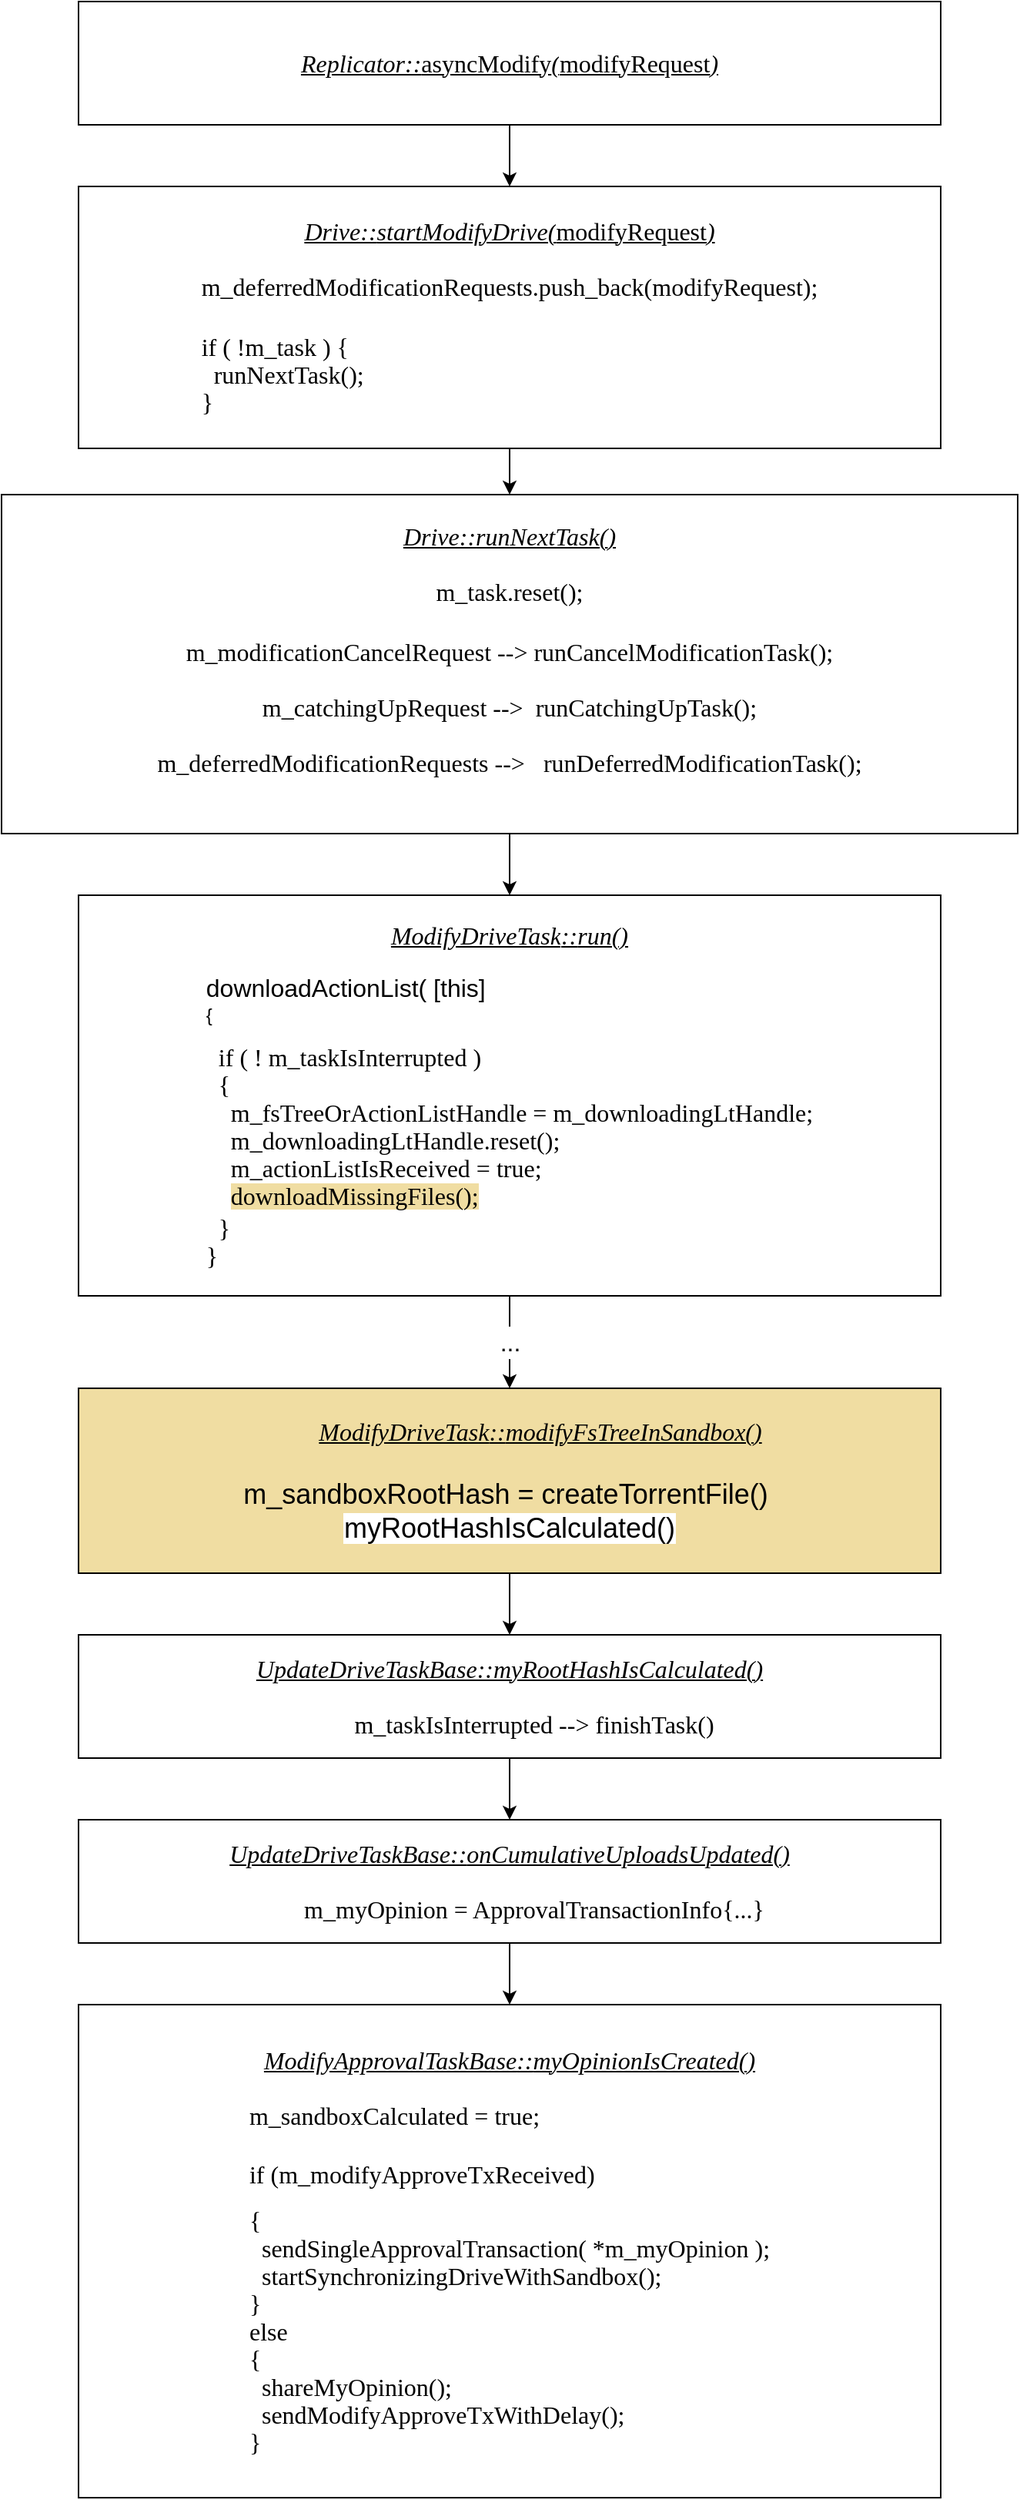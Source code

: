 <mxfile version="15.7.3" type="device"><diagram id="AzDccDtalrTE5KUaGk6o" name="Page-1"><mxGraphModel dx="1879" dy="1269" grid="1" gridSize="10" guides="1" tooltips="1" connect="1" arrows="1" fold="1" page="1" pageScale="1" pageWidth="827" pageHeight="1169" math="0" shadow="0"><root><mxCell id="0"/><mxCell id="1" parent="0"/><mxCell id="QHMRWpDg4F3yuOsLnaYX-1" value="&lt;p class=&quot;p1&quot; style=&quot;margin: 0px ; font-stretch: normal ; font-size: 16px ; line-height: normal ; font-family: &amp;#34;monaco&amp;#34;&quot;&gt;&lt;u&gt;&lt;span style=&quot;background-color: rgb(255 , 255 , 255)&quot;&gt;&lt;i&gt;Replicator::&lt;/i&gt;&lt;/span&gt;&lt;span style=&quot;font-family: &amp;#34;monaco&amp;#34; ; background-color: rgb(255 , 255 , 255)&quot;&gt;asyncModify&lt;/span&gt;&lt;i&gt;(&lt;/i&gt;&lt;span style=&quot;font-family: &amp;#34;monaco&amp;#34; ; background-color: rgb(255 , 255 , 255)&quot;&gt;modifyRequest&lt;/span&gt;&lt;i&gt;)&lt;/i&gt;&lt;/u&gt;&lt;/p&gt;" style="rounded=0;whiteSpace=wrap;html=1;" parent="1" vertex="1"><mxGeometry x="120" y="40" width="560" height="80" as="geometry"/></mxCell><mxCell id="QHMRWpDg4F3yuOsLnaYX-2" value="&lt;p class=&quot;p1&quot; style=&quot;margin: 0px ; font-stretch: normal ; line-height: normal&quot;&gt;&lt;u&gt;&lt;span style=&quot;font-family: &amp;#34;monaco&amp;#34; ; font-size: 16px ; background-color: rgb(255 , 255 , 255)&quot;&gt;&lt;i&gt;Drive::&lt;/i&gt;&lt;/span&gt;&lt;i&gt;&lt;font face=&quot;monaco&quot;&gt;&lt;span style=&quot;font-size: 16px&quot;&gt;startModifyDrive(&lt;/span&gt;&lt;/font&gt;&lt;/i&gt;&lt;span style=&quot;font-family: &amp;#34;monaco&amp;#34; ; font-size: 16px ; background-color: rgb(255 , 255 , 255)&quot;&gt;modifyRequest&lt;/span&gt;&lt;i&gt;&lt;font face=&quot;monaco&quot;&gt;&lt;span style=&quot;font-size: 16px&quot;&gt;)&lt;/span&gt;&lt;/font&gt;&lt;/i&gt;&lt;/u&gt;&lt;/p&gt;&lt;p class=&quot;p1&quot; style=&quot;text-align: left ; margin: 0px ; font-stretch: normal ; font-size: 16px ; line-height: normal ; font-family: &amp;#34;monaco&amp;#34;&quot;&gt;&lt;span style=&quot;font-family: &amp;#34;monaco&amp;#34; ; background-color: rgb(255 , 255 , 255)&quot;&gt;&lt;br&gt;&lt;/span&gt;&lt;/p&gt;&lt;p class=&quot;p1&quot; style=&quot;text-align: left ; margin: 0px ; font-stretch: normal ; font-size: 16px ; line-height: normal ; font-family: &amp;#34;monaco&amp;#34;&quot;&gt;&lt;span class=&quot;s2&quot;&gt;m_deferredModificationRequests&lt;/span&gt;&lt;span style=&quot;background-color: rgb(255 , 255 , 255)&quot;&gt;.&lt;/span&gt;&lt;span class=&quot;s4&quot;&gt;push_back&lt;/span&gt;&lt;span style=&quot;background-color: rgb(255 , 255 , 255)&quot;&gt;(&lt;/span&gt;&lt;span style=&quot;background-color: rgb(255 , 255 , 255)&quot;&gt;modifyRequest);&lt;/span&gt;&lt;/p&gt;&lt;p class=&quot;p2&quot; style=&quot;text-align: left ; margin: 0px ; font-stretch: normal ; font-size: 16px ; line-height: normal ; font-family: &amp;#34;monaco&amp;#34; ; min-height: 21px&quot;&gt;&lt;span style=&quot;background-color: rgb(255 , 255 , 255)&quot;&gt;&lt;br&gt;&lt;/span&gt;&lt;/p&gt;&lt;p class=&quot;p1&quot; style=&quot;text-align: left ; margin: 0px ; font-stretch: normal ; font-size: 16px ; line-height: normal ; font-family: &amp;#34;monaco&amp;#34;&quot;&gt;&lt;span style=&quot;background-color: rgb(255 , 255 , 255)&quot;&gt;&lt;span class=&quot;s1&quot;&gt;if&lt;/span&gt; ( !&lt;span class=&quot;s2&quot;&gt;m_task&lt;/span&gt;&amp;nbsp;)&amp;nbsp;&lt;/span&gt;&lt;span style=&quot;background-color: rgb(255 , 255 , 255)&quot;&gt;{&lt;/span&gt;&lt;/p&gt;&lt;p class=&quot;p1&quot; style=&quot;text-align: left ; margin: 0px ; font-stretch: normal ; font-size: 16px ; line-height: normal ; font-family: &amp;#34;monaco&amp;#34;&quot;&gt;&lt;span style=&quot;background-color: rgb(255 , 255 , 255)&quot;&gt;&lt;span class=&quot;Apple-converted-space&quot;&gt;&amp;nbsp; &lt;/span&gt;&lt;span class=&quot;s3&quot;&gt;runNextTask&lt;/span&gt;();&lt;/span&gt;&lt;/p&gt;&lt;p class=&quot;p1&quot; style=&quot;text-align: left ; margin: 0px ; font-stretch: normal ; font-size: 16px ; line-height: normal ; font-family: &amp;#34;monaco&amp;#34;&quot;&gt;&lt;span style=&quot;background-color: rgb(255 , 255 , 255)&quot;&gt;}&lt;/span&gt;&lt;br&gt;&lt;/p&gt;" style="rounded=0;whiteSpace=wrap;html=1;" parent="1" vertex="1"><mxGeometry x="120" y="160" width="560" height="170" as="geometry"/></mxCell><mxCell id="wy4iItBP3RrmD3YWX76t-1" value="" style="endArrow=classic;html=1;rounded=0;fontColor=#000000;exitX=0.5;exitY=1;exitDx=0;exitDy=0;entryX=0.5;entryY=0;entryDx=0;entryDy=0;" edge="1" parent="1" source="QHMRWpDg4F3yuOsLnaYX-1" target="QHMRWpDg4F3yuOsLnaYX-2"><mxGeometry width="50" height="50" relative="1" as="geometry"><mxPoint x="20" y="190" as="sourcePoint"/><mxPoint x="70" y="140" as="targetPoint"/></mxGeometry></mxCell><mxCell id="wy4iItBP3RrmD3YWX76t-2" value="&lt;p class=&quot;p1&quot; style=&quot;margin: 0px ; font-stretch: normal ; line-height: normal&quot;&gt;&lt;u&gt;&lt;span style=&quot;font-family: &amp;#34;monaco&amp;#34; ; font-size: 16px ; background-color: rgb(255 , 255 , 255)&quot;&gt;&lt;i&gt;Drive::&lt;/i&gt;&lt;/span&gt;&lt;i&gt;&lt;font face=&quot;monaco&quot;&gt;&lt;span style=&quot;font-size: 16px&quot;&gt;runNextTask(&lt;/span&gt;&lt;/font&gt;&lt;/i&gt;&lt;i&gt;&lt;font face=&quot;monaco&quot;&gt;&lt;span style=&quot;font-size: 16px&quot;&gt;)&lt;/span&gt;&lt;/font&gt;&lt;/i&gt;&lt;/u&gt;&lt;/p&gt;&lt;p class=&quot;p1&quot; style=&quot;text-align: left ; margin: 0px ; font-stretch: normal ; font-size: 16px ; line-height: normal ; font-family: &amp;#34;monaco&amp;#34;&quot;&gt;&lt;span style=&quot;font-family: &amp;#34;monaco&amp;#34; ; background-color: rgb(255 , 255 , 255)&quot;&gt;&lt;br&gt;&lt;/span&gt;&lt;/p&gt;&lt;p class=&quot;p1&quot; style=&quot;margin: 0px ; font-stretch: normal ; font-size: 16px ; line-height: normal ; font-family: &amp;#34;monaco&amp;#34;&quot;&gt;&lt;span style=&quot;background-color: rgb(255 , 255 , 255)&quot;&gt;m_task&lt;span class=&quot;s1&quot;&gt;.&lt;/span&gt;&lt;span class=&quot;s2&quot;&gt;reset&lt;/span&gt;&lt;span class=&quot;s1&quot;&gt;();&lt;/span&gt;&lt;/span&gt;&lt;/p&gt;&lt;p class=&quot;p2&quot; style=&quot;margin: 0px ; font-stretch: normal ; font-size: 16px ; line-height: normal ; font-family: &amp;#34;monaco&amp;#34; ; min-height: 21px&quot;&gt;&lt;span style=&quot;background-color: rgb(255 , 255 , 255)&quot;&gt;&lt;br&gt;&lt;/span&gt;&lt;/p&gt;&lt;p class=&quot;p1&quot; style=&quot;margin: 0px ; font-stretch: normal ; font-size: 16px ; line-height: normal ; font-family: &amp;#34;monaco&amp;#34;&quot;&gt;&lt;span style=&quot;background-color: rgb(255 , 255 , 255)&quot;&gt;m_modificationCancelRequest&lt;span class=&quot;s1&quot;&gt;&amp;nbsp;--&amp;gt;&amp;nbsp;&lt;/span&gt;&lt;/span&gt;&lt;span style=&quot;background-color: rgb(255 , 255 , 255)&quot;&gt;runCancelModificationTask&lt;/span&gt;&lt;span class=&quot;s1&quot;&gt;();&lt;/span&gt;&lt;/p&gt;&lt;p class=&quot;p3&quot; style=&quot;margin: 0px ; font-stretch: normal ; font-size: 16px ; line-height: normal ; font-family: &amp;#34;monaco&amp;#34;&quot;&gt;&lt;span class=&quot;s1&quot;&gt;&lt;span style=&quot;background-color: rgb(255 , 255 , 255)&quot;&gt;&lt;br&gt;&lt;/span&gt;&lt;/span&gt;&lt;span style=&quot;background-color: rgb(255 , 255 , 255)&quot;&gt;m_catchingUpRequest&lt;/span&gt;&lt;span class=&quot;s1&quot;&gt;&amp;nbsp;--&amp;gt;&lt;/span&gt;&lt;span class=&quot;s1&quot;&gt;&amp;nbsp;&amp;nbsp;&lt;/span&gt;&lt;span style=&quot;background-color: rgb(255 , 255 , 255)&quot;&gt;runCatchingUpTask&lt;/span&gt;&lt;span class=&quot;s1&quot;&gt;();&lt;/span&gt;&lt;/p&gt;&lt;p class=&quot;p3&quot; style=&quot;margin: 0px ; font-stretch: normal ; font-size: 16px ; line-height: normal ; font-family: &amp;#34;monaco&amp;#34;&quot;&gt;&lt;br&gt;&lt;/p&gt;&lt;p class=&quot;p1&quot; style=&quot;margin: 0px ; font-stretch: normal ; font-size: 16px ; line-height: normal ; font-family: &amp;#34;monaco&amp;#34;&quot;&gt;&lt;span style=&quot;background-color: rgb(255 , 255 , 255)&quot;&gt;m_deferredModificationRequests --&amp;gt;&amp;nbsp;&lt;/span&gt;&lt;span class=&quot;s1&quot;&gt;&amp;nbsp;&amp;nbsp;&lt;/span&gt;&lt;span style=&quot;background-color: rgb(255 , 255 , 255)&quot;&gt;runDeferredModificationTask&lt;/span&gt;&lt;span class=&quot;s1&quot;&gt;();&lt;/span&gt;&lt;/p&gt;&lt;p class=&quot;p3&quot; style=&quot;margin: 0px ; font-stretch: normal ; font-size: 16px ; line-height: normal ; font-family: &amp;#34;monaco&amp;#34;&quot;&gt;&lt;br&gt;&lt;/p&gt;" style="rounded=0;whiteSpace=wrap;html=1;" vertex="1" parent="1"><mxGeometry x="70" y="360" width="660" height="220" as="geometry"/></mxCell><mxCell id="wy4iItBP3RrmD3YWX76t-3" value="" style="endArrow=classic;html=1;rounded=0;fontColor=#000000;exitX=0.5;exitY=1;exitDx=0;exitDy=0;entryX=0.5;entryY=0;entryDx=0;entryDy=0;" edge="1" parent="1" source="QHMRWpDg4F3yuOsLnaYX-2" target="wy4iItBP3RrmD3YWX76t-2"><mxGeometry width="50" height="50" relative="1" as="geometry"><mxPoint x="40" y="350" as="sourcePoint"/><mxPoint x="90" y="300" as="targetPoint"/></mxGeometry></mxCell><mxCell id="wy4iItBP3RrmD3YWX76t-4" value="&lt;font face=&quot;monaco&quot;&gt;&lt;span style=&quot;font-size: 16px&quot;&gt;&lt;i&gt;&lt;u&gt;ModifyDriveTask&lt;/u&gt;&lt;/i&gt;&lt;/span&gt;&lt;/font&gt;&lt;u&gt;&lt;span style=&quot;font-family: &amp;#34;monaco&amp;#34; ; font-size: 16px ; background-color: rgb(255 , 255 , 255)&quot;&gt;&lt;i&gt;::&lt;/i&gt;&lt;/span&gt;&lt;i&gt;&lt;font face=&quot;monaco&quot;&gt;&lt;span style=&quot;font-size: 16px&quot;&gt;run()&lt;/span&gt;&lt;/font&gt;&lt;/i&gt;&lt;/u&gt;&lt;font face=&quot;monaco&quot;&gt;&lt;span style=&quot;font-size: 16px&quot;&gt;&lt;i&gt;&lt;u&gt;&lt;br&gt;&lt;/u&gt;&lt;/i&gt;&lt;/span&gt;&lt;/font&gt;&lt;p class=&quot;p1&quot; style=&quot;margin: 0px ; font-stretch: normal ; line-height: normal&quot;&gt;&lt;u&gt;&lt;i&gt;&lt;font face=&quot;monaco&quot;&gt;&lt;br&gt;&lt;/font&gt;&lt;/i&gt;&lt;/u&gt;&lt;/p&gt;&lt;p class=&quot;p1&quot; style=&quot;margin: 0px ; font-stretch: normal ; font-size: 16px ; line-height: normal ; font-family: &amp;#34;monaco&amp;#34;&quot;&gt;&lt;/p&gt;&lt;div style=&quot;text-align: left ; font-size: 16px&quot;&gt;&lt;span class=&quot;s2&quot;&gt;downloadActionList&lt;/span&gt;&lt;span style=&quot;background-color: rgb(255 , 255 , 255)&quot;&gt;( [this]&lt;/span&gt;&lt;/div&gt;&lt;span style=&quot;background-color: rgb(255 , 255 , 255)&quot;&gt;&lt;div style=&quot;text-align: left&quot;&gt;{&lt;/div&gt;&lt;/span&gt;&lt;p&gt;&lt;/p&gt;&lt;p class=&quot;p1&quot; style=&quot;text-align: left ; margin: 0px ; font-stretch: normal ; font-size: 16px ; line-height: normal ; font-family: &amp;#34;monaco&amp;#34;&quot;&gt;&lt;span class=&quot;s1&quot;&gt;&amp;nbsp; if&lt;/span&gt;&lt;span class=&quot;s2&quot;&gt; ( ! &lt;/span&gt;&lt;span style=&quot;background-color: rgb(255 , 255 , 255)&quot;&gt;m_taskIsInterrupted&lt;/span&gt;&lt;span class=&quot;s2&quot;&gt;&amp;nbsp;)&amp;nbsp;&lt;/span&gt;&lt;/p&gt;&lt;p class=&quot;p1&quot; style=&quot;text-align: left ; margin: 0px ; font-stretch: normal ; font-size: 16px ; line-height: normal ; font-family: &amp;#34;monaco&amp;#34;&quot;&gt;&lt;span style=&quot;background-color: rgb(255 , 255 , 255)&quot;&gt;&amp;nbsp; {&lt;/span&gt;&lt;/p&gt;&lt;p class=&quot;p3&quot; style=&quot;text-align: left ; margin: 0px ; font-stretch: normal ; font-size: 16px ; line-height: normal ; font-family: &amp;#34;monaco&amp;#34;&quot;&gt;&lt;span style=&quot;background-color: rgb(255 , 255 , 255)&quot;&gt;&lt;span class=&quot;s2&quot;&gt;&amp;nbsp;&lt;/span&gt;&lt;/span&gt;&lt;span class=&quot;Apple-converted-space&quot;&gt;&amp;nbsp; &amp;nbsp;&lt;/span&gt;&lt;span class=&quot;s3&quot;&gt;m_fsTreeOrActionListHandle&lt;/span&gt;&lt;span style=&quot;background-color: rgb(255 , 255 , 255)&quot;&gt; = &lt;/span&gt;&lt;span class=&quot;s3&quot;&gt;m_downloadingLtHandle&lt;/span&gt;&lt;span style=&quot;background-color: rgb(255 , 255 , 255)&quot;&gt;;&lt;/span&gt;&lt;/p&gt;&lt;p class=&quot;p3&quot; style=&quot;text-align: left ; margin: 0px ; font-stretch: normal ; font-size: 16px ; line-height: normal ; font-family: &amp;#34;monaco&amp;#34;&quot;&gt;&lt;span class=&quot;s3&quot;&gt;&amp;nbsp; &amp;nbsp; m_downloadingLtHandle&lt;/span&gt;&lt;span style=&quot;background-color: rgb(255 , 255 , 255)&quot;&gt;.&lt;/span&gt;&lt;span class=&quot;s4&quot;&gt;reset&lt;/span&gt;&lt;span style=&quot;background-color: rgb(255 , 255 , 255)&quot;&gt;();&lt;/span&gt;&lt;/p&gt;&lt;p class=&quot;p3&quot; style=&quot;text-align: left ; margin: 0px ; font-stretch: normal ; font-size: 16px ; line-height: normal ; font-family: &amp;#34;monaco&amp;#34;&quot;&gt;&lt;span class=&quot;s3&quot;&gt;&amp;nbsp; &amp;nbsp; m_actionListIsReceived&lt;/span&gt;&lt;span style=&quot;background-color: rgb(255 , 255 , 255)&quot;&gt; = &lt;/span&gt;&lt;span class=&quot;s1&quot;&gt;true&lt;/span&gt;&lt;span style=&quot;background-color: rgb(255 , 255 , 255)&quot;&gt;;&lt;/span&gt;&lt;/p&gt;&lt;p class=&quot;p4&quot; style=&quot;text-align: left ; margin: 0px ; font-stretch: normal ; font-size: 16px ; line-height: normal ; font-family: &amp;#34;monaco&amp;#34; ; min-height: 21px&quot;&gt;&lt;span class=&quot;s5&quot;&gt;&amp;nbsp; &amp;nbsp; &lt;span style=&quot;background-color: rgb(240 , 221 , 162)&quot;&gt;downloadMissingFiles&lt;/span&gt;&lt;/span&gt;&lt;span style=&quot;background-color: rgb(240 , 221 , 162)&quot;&gt;();&lt;/span&gt;&lt;br&gt;&lt;/p&gt;&lt;p class=&quot;p2&quot; style=&quot;text-align: left ; margin: 0px ; font-stretch: normal ; font-size: 16px ; line-height: normal ; font-family: &amp;#34;monaco&amp;#34;&quot;&gt;&lt;span style=&quot;background-color: rgb(255 , 255 , 255)&quot;&gt;&amp;nbsp; }&lt;/span&gt;&lt;/p&gt;&lt;p class=&quot;p2&quot; style=&quot;text-align: left ; margin: 0px ; font-stretch: normal ; font-size: 16px ; line-height: normal ; font-family: &amp;#34;monaco&amp;#34;&quot;&gt;&lt;span style=&quot;background-color: rgb(255 , 255 , 255)&quot;&gt;}&lt;/span&gt;&lt;/p&gt;" style="rounded=0;whiteSpace=wrap;html=1;" vertex="1" parent="1"><mxGeometry x="120" y="620" width="560" height="260" as="geometry"/></mxCell><mxCell id="wy4iItBP3RrmD3YWX76t-5" value="" style="endArrow=classic;html=1;rounded=0;fontColor=#000000;exitX=0.5;exitY=1;exitDx=0;exitDy=0;entryX=0.5;entryY=0;entryDx=0;entryDy=0;" edge="1" parent="1" source="wy4iItBP3RrmD3YWX76t-2" target="wy4iItBP3RrmD3YWX76t-4"><mxGeometry width="50" height="50" relative="1" as="geometry"><mxPoint x="50" y="780" as="sourcePoint"/><mxPoint x="100" y="730" as="targetPoint"/></mxGeometry></mxCell><mxCell id="wy4iItBP3RrmD3YWX76t-6" value="&lt;blockquote style=&quot;margin: 0 0 0 40px ; border: none ; padding: 0px&quot;&gt;&lt;span style=&quot;background-color: rgb(240 , 221 , 162)&quot;&gt;&lt;font face=&quot;monaco&quot;&gt;&lt;span style=&quot;font-size: 16px&quot;&gt;&lt;i&gt;&lt;u&gt;ModifyDriveTask&lt;/u&gt;&lt;/i&gt;&lt;/span&gt;&lt;/font&gt;&lt;u&gt;&lt;span style=&quot;font-family: &amp;#34;monaco&amp;#34; ; font-size: 16px&quot;&gt;&lt;i&gt;::&lt;/i&gt;&lt;/span&gt;&lt;i&gt;&lt;font face=&quot;monaco&quot;&gt;&lt;span style=&quot;font-size: 16px&quot;&gt;modifyFsTreeInSandbox()&lt;/span&gt;&lt;/font&gt;&lt;/i&gt;&lt;/u&gt;&lt;/span&gt;&lt;/blockquote&gt;&lt;p class=&quot;p1&quot; style=&quot;margin: 0px ; font-stretch: normal ; line-height: normal ; font-size: 18px&quot;&gt;&lt;u&gt;&lt;i&gt;&lt;font face=&quot;monaco&quot; style=&quot;font-size: 18px ; background-color: rgb(240 , 221 , 162)&quot;&gt;&lt;br&gt;&lt;/font&gt;&lt;/i&gt;&lt;/u&gt;&lt;/p&gt;&lt;p class=&quot;p1&quot; style=&quot;margin: 0px ; font-stretch: normal ; line-height: normal ; font-family: &amp;#34;monaco&amp;#34; ; font-size: 18px&quot;&gt;&lt;/p&gt;&lt;div style=&quot;font-size: 18px&quot;&gt;&lt;font style=&quot;font-size: 18px ; background-color: rgb(240 , 221 , 162)&quot;&gt;m_sandboxRootHash = createTorrentFile()&amp;nbsp;&lt;/font&gt;&lt;/div&gt;&lt;div style=&quot;font-size: 18px&quot;&gt;&lt;font style=&quot;font-size: 18px ; background-color: rgb(255 , 255 , 255)&quot;&gt;myRootHashIsCalculated()&lt;/font&gt;&lt;/div&gt;" style="rounded=0;whiteSpace=wrap;html=1;fillColor=#F0DDA2;" vertex="1" parent="1"><mxGeometry x="120" y="940" width="560" height="120" as="geometry"/></mxCell><mxCell id="wy4iItBP3RrmD3YWX76t-9" value="&lt;div&gt;&lt;span style=&quot;font-size: 16px&quot;&gt;...&lt;/span&gt;&lt;/div&gt;" style="endArrow=classic;html=1;rounded=0;fontSize=18;fontColor=#000000;exitX=0.5;exitY=1;exitDx=0;exitDy=0;entryX=0.5;entryY=0;entryDx=0;entryDy=0;align=center;" edge="1" parent="1" source="wy4iItBP3RrmD3YWX76t-4" target="wy4iItBP3RrmD3YWX76t-6"><mxGeometry width="50" height="50" relative="1" as="geometry"><mxPoint x="60" y="830" as="sourcePoint"/><mxPoint x="110" y="780" as="targetPoint"/></mxGeometry></mxCell><mxCell id="wy4iItBP3RrmD3YWX76t-10" value="&lt;p class=&quot;p1&quot; style=&quot;margin: 0px ; font-stretch: normal ; line-height: normal&quot;&gt;&lt;u&gt;&lt;span style=&quot;font-family: &amp;#34;monaco&amp;#34; ; font-size: 16px ; background-color: rgb(255 , 255 , 255)&quot;&gt;&lt;i&gt;UpdateDriveTaskBase::&lt;/i&gt;&lt;/span&gt;&lt;i&gt;&lt;font face=&quot;monaco&quot;&gt;&lt;span style=&quot;font-size: 16px&quot;&gt;myRootHashIsCalculated()&lt;/span&gt;&lt;/font&gt;&lt;/i&gt;&lt;/u&gt;&lt;/p&gt;&lt;p class=&quot;p1&quot; style=&quot;text-align: left ; margin: 0px ; font-stretch: normal ; font-size: 16px ; line-height: normal ; font-family: &amp;#34;monaco&amp;#34;&quot;&gt;&lt;span style=&quot;font-family: &amp;#34;monaco&amp;#34; ; background-color: rgb(255 , 255 , 255)&quot;&gt;&lt;br&gt;&lt;/span&gt;&lt;/p&gt;&lt;p class=&quot;p1&quot; style=&quot;margin: 0px ; font-stretch: normal ; font-size: 16px ; line-height: normal ; font-family: &amp;#34;monaco&amp;#34;&quot;&gt;&lt;span style=&quot;background-color: rgb(255 , 255 , 255)&quot;&gt;&lt;span class=&quot;s1&quot;&gt;&amp;nbsp; &amp;nbsp; &amp;nbsp; &amp;nbsp;&amp;nbsp;&lt;/span&gt;m_taskIsInterrupted --&amp;gt;&lt;/span&gt;&lt;span class=&quot;Apple-converted-space&quot;&gt;&amp;nbsp;&lt;/span&gt;&lt;span class=&quot;s3&quot;&gt;finishTask&lt;/span&gt;&lt;span style=&quot;background-color: rgb(255 , 255 , 255)&quot;&gt;()&lt;/span&gt;&lt;/p&gt;" style="rounded=0;whiteSpace=wrap;html=1;" vertex="1" parent="1"><mxGeometry x="120" y="1100" width="560" height="80" as="geometry"/></mxCell><mxCell id="wy4iItBP3RrmD3YWX76t-11" value="" style="endArrow=classic;html=1;rounded=0;fontSize=16;fontColor=#000000;align=center;exitX=0.5;exitY=1;exitDx=0;exitDy=0;entryX=0.5;entryY=0;entryDx=0;entryDy=0;" edge="1" parent="1" source="wy4iItBP3RrmD3YWX76t-6" target="wy4iItBP3RrmD3YWX76t-10"><mxGeometry width="50" height="50" relative="1" as="geometry"><mxPoint x="370" y="1330" as="sourcePoint"/><mxPoint x="420" y="1280" as="targetPoint"/></mxGeometry></mxCell><mxCell id="wy4iItBP3RrmD3YWX76t-12" value="&lt;p class=&quot;p1&quot; style=&quot;margin: 0px ; font-stretch: normal ; line-height: normal&quot;&gt;&lt;u style=&quot;background-color: rgb(255 , 255 , 255)&quot;&gt;&lt;span style=&quot;font-family: &amp;#34;monaco&amp;#34; ; font-size: 16px&quot;&gt;&lt;i&gt;UpdateDriveTaskBase::&lt;/i&gt;&lt;/span&gt;&lt;i&gt;&lt;font face=&quot;monaco&quot;&gt;&lt;span style=&quot;font-size: 16px&quot;&gt;onCumulativeUploadsUpdated()&lt;/span&gt;&lt;/font&gt;&lt;/i&gt;&lt;/u&gt;&lt;/p&gt;&lt;p class=&quot;p1&quot; style=&quot;text-align: left ; margin: 0px ; font-stretch: normal ; font-size: 16px ; line-height: normal ; font-family: &amp;#34;monaco&amp;#34;&quot;&gt;&lt;span style=&quot;font-family: &amp;#34;monaco&amp;#34; ; background-color: rgb(255 , 255 , 255)&quot;&gt;&lt;br&gt;&lt;/span&gt;&lt;/p&gt;&lt;p class=&quot;p1&quot; style=&quot;margin: 0px ; font-stretch: normal ; font-size: 16px ; line-height: normal ; font-family: &amp;#34;monaco&amp;#34;&quot;&gt;&lt;span style=&quot;background-color: rgb(255 , 255 , 255)&quot;&gt;&lt;span class=&quot;s1&quot;&gt;&amp;nbsp; &amp;nbsp; &amp;nbsp; &amp;nbsp;&amp;nbsp;&lt;/span&gt;&lt;span class=&quot;s1&quot; style=&quot;font-family: &amp;#34;monaco&amp;#34;&quot;&gt;m_myOpinion&lt;/span&gt;&lt;span class=&quot;s2&quot; style=&quot;font-family: &amp;#34;monaco&amp;#34;&quot;&gt; = &lt;/span&gt;&lt;span style=&quot;font-family: &amp;#34;monaco&amp;#34;&quot;&gt;ApprovalTransactionInfo&lt;/span&gt;&lt;span style=&quot;font-family: &amp;#34;monaco&amp;#34;&quot;&gt;{...}&lt;/span&gt;&lt;/span&gt;&lt;/p&gt;" style="rounded=0;whiteSpace=wrap;html=1;" vertex="1" parent="1"><mxGeometry x="120" y="1220" width="560" height="80" as="geometry"/></mxCell><mxCell id="wy4iItBP3RrmD3YWX76t-13" value="" style="endArrow=classic;html=1;rounded=0;fontSize=16;fontColor=#000000;align=center;exitX=0.5;exitY=1;exitDx=0;exitDy=0;entryX=0.5;entryY=0;entryDx=0;entryDy=0;" edge="1" parent="1" source="wy4iItBP3RrmD3YWX76t-10" target="wy4iItBP3RrmD3YWX76t-12"><mxGeometry width="50" height="50" relative="1" as="geometry"><mxPoint x="40" y="1070" as="sourcePoint"/><mxPoint x="90" y="1020" as="targetPoint"/></mxGeometry></mxCell><mxCell id="wy4iItBP3RrmD3YWX76t-14" value="&lt;span style=&quot;background-color: rgb(255 , 255 , 255)&quot;&gt;&lt;font face=&quot;monaco&quot;&gt;&lt;span style=&quot;font-size: 16px&quot;&gt;&lt;i&gt;&lt;u&gt;ModifyApprovalTaskBase&lt;/u&gt;&lt;/i&gt;&lt;/span&gt;&lt;/font&gt;&lt;u&gt;&lt;span style=&quot;font-family: &amp;#34;monaco&amp;#34; ; font-size: 16px&quot;&gt;&lt;i&gt;::&lt;/i&gt;&lt;/span&gt;&lt;i&gt;&lt;font face=&quot;monaco&quot;&gt;&lt;span style=&quot;font-size: 16px&quot;&gt;myOpinionIsCreated()&lt;/span&gt;&lt;/font&gt;&lt;/i&gt;&lt;/u&gt;&lt;font face=&quot;monaco&quot;&gt;&lt;span style=&quot;font-size: 16px&quot;&gt;&lt;i&gt;&lt;u&gt;&lt;br&gt;&lt;/u&gt;&lt;/i&gt;&lt;/span&gt;&lt;/font&gt;&lt;/span&gt;&lt;p class=&quot;p1&quot; style=&quot;text-align: left ; margin: 0px ; font-stretch: normal ; font-size: 16px ; line-height: normal ; font-family: &amp;#34;monaco&amp;#34;&quot;&gt;&lt;span style=&quot;font-family: &amp;#34;monaco&amp;#34; ; background-color: rgb(255 , 255 , 255)&quot;&gt;&lt;br&gt;&lt;/span&gt;&lt;/p&gt;&lt;p class=&quot;p1&quot; style=&quot;text-align: left ; margin: 0px ; font-stretch: normal ; font-size: 16px ; line-height: normal ; font-family: &amp;#34;monaco&amp;#34;&quot;&gt;&lt;span style=&quot;background-color: rgb(255 , 255 , 255)&quot;&gt;m_sandboxCalculated&lt;span class=&quot;s1&quot;&gt; = &lt;/span&gt;&lt;span class=&quot;s2&quot;&gt;true&lt;/span&gt;&lt;span class=&quot;s1&quot;&gt;;&lt;br&gt;&lt;/span&gt;&lt;/span&gt;&lt;/p&gt;&lt;p class=&quot;p1&quot; style=&quot;margin: 0px ; font-stretch: normal ; line-height: normal&quot;&gt;&lt;div style=&quot;text-align: left&quot;&gt;&lt;font face=&quot;Monaco&quot;&gt;&lt;span style=&quot;font-size: 16px&quot;&gt;&lt;br&gt;&lt;/span&gt;&lt;/font&gt;&lt;/div&gt;&lt;font face=&quot;Monaco&quot;&gt;&lt;div style=&quot;text-align: left&quot;&gt;&lt;span style=&quot;background-color: rgb(255 , 255 , 255) ; font-size: 16px&quot;&gt;if (m_modifyApproveTxReceived)&lt;/span&gt;&lt;/div&gt;&lt;/font&gt;&lt;/p&gt;&lt;p class=&quot;p1&quot; style=&quot;text-align: left ; margin: 0px ; font-stretch: normal ; line-height: normal&quot;&gt;&lt;font face=&quot;Monaco&quot;&gt;&lt;span style=&quot;font-size: 16px ; background-color: rgb(255 , 255 , 255)&quot;&gt;{&lt;/span&gt;&lt;/font&gt;&lt;/p&gt;&lt;p class=&quot;p1&quot; style=&quot;text-align: left ; margin: 0px ; font-stretch: normal ; line-height: normal&quot;&gt;&lt;font face=&quot;Monaco&quot;&gt;&lt;span style=&quot;font-size: 16px ; background-color: rgb(255 , 255 , 255)&quot;&gt;&amp;nbsp; sendSingleApprovalTransaction( *m_myOpinion );&lt;/span&gt;&lt;/font&gt;&lt;/p&gt;&lt;p class=&quot;p1&quot; style=&quot;text-align: left ; margin: 0px ; font-stretch: normal ; line-height: normal&quot;&gt;&lt;font face=&quot;Monaco&quot;&gt;&lt;span style=&quot;font-size: 16px ; background-color: rgb(255 , 255 , 255)&quot;&gt;&amp;nbsp; startSynchronizingDriveWithSandbox();&lt;/span&gt;&lt;/font&gt;&lt;/p&gt;&lt;p class=&quot;p1&quot; style=&quot;text-align: left ; margin: 0px ; font-stretch: normal ; line-height: normal&quot;&gt;&lt;font face=&quot;Monaco&quot;&gt;&lt;span style=&quot;font-size: 16px ; background-color: rgb(255 , 255 , 255)&quot;&gt;}&lt;/span&gt;&lt;/font&gt;&lt;/p&gt;&lt;p class=&quot;p1&quot; style=&quot;text-align: left ; margin: 0px ; font-stretch: normal ; line-height: normal&quot;&gt;&lt;font face=&quot;Monaco&quot;&gt;&lt;span style=&quot;font-size: 16px ; background-color: rgb(255 , 255 , 255)&quot;&gt;else&lt;/span&gt;&lt;/font&gt;&lt;/p&gt;&lt;p class=&quot;p1&quot; style=&quot;text-align: left ; margin: 0px ; font-stretch: normal ; line-height: normal&quot;&gt;&lt;font face=&quot;Monaco&quot;&gt;&lt;span style=&quot;font-size: 16px ; background-color: rgb(255 , 255 , 255)&quot;&gt;{&lt;/span&gt;&lt;/font&gt;&lt;/p&gt;&lt;p class=&quot;p1&quot; style=&quot;text-align: left ; margin: 0px ; font-stretch: normal ; line-height: normal&quot;&gt;&lt;font face=&quot;Monaco&quot;&gt;&lt;span style=&quot;font-size: 16px ; background-color: rgb(255 , 255 , 255)&quot;&gt;&amp;nbsp; shareMyOpinion();&lt;/span&gt;&lt;/font&gt;&lt;/p&gt;&lt;p class=&quot;p1&quot; style=&quot;text-align: left ; margin: 0px ; font-stretch: normal ; line-height: normal&quot;&gt;&lt;font face=&quot;Monaco&quot;&gt;&lt;span style=&quot;font-size: 16px ; background-color: rgb(255 , 255 , 255)&quot;&gt;&amp;nbsp; sendModifyApproveTxWithDelay();&lt;/span&gt;&lt;/font&gt;&lt;/p&gt;&lt;p class=&quot;p1&quot; style=&quot;margin: 0px ; font-stretch: normal ; line-height: normal&quot;&gt;&lt;font face=&quot;Monaco&quot;&gt;&lt;span class=&quot;s1&quot; style=&quot;font-size: 16px ; background-color: rgb(255 , 255 , 255)&quot;&gt;&lt;/span&gt;&lt;/font&gt;&lt;/p&gt;&lt;p class=&quot;p1&quot; style=&quot;text-align: left ; margin: 0px ; font-stretch: normal ; line-height: normal&quot;&gt;&lt;font face=&quot;Monaco&quot;&gt;&lt;span style=&quot;font-size: 16px ; background-color: rgb(255 , 255 , 255)&quot;&gt;}&lt;/span&gt;&lt;/font&gt;&lt;/p&gt;" style="rounded=0;whiteSpace=wrap;html=1;" vertex="1" parent="1"><mxGeometry x="120" y="1340" width="560" height="320" as="geometry"/></mxCell><mxCell id="wy4iItBP3RrmD3YWX76t-15" value="" style="endArrow=classic;html=1;rounded=0;fontSize=16;fontColor=#000000;align=center;entryX=0.5;entryY=0;entryDx=0;entryDy=0;exitX=0.5;exitY=1;exitDx=0;exitDy=0;" edge="1" parent="1" source="wy4iItBP3RrmD3YWX76t-12" target="wy4iItBP3RrmD3YWX76t-14"><mxGeometry width="50" height="50" relative="1" as="geometry"><mxPoint x="320" y="1320" as="sourcePoint"/><mxPoint x="400" y="1300" as="targetPoint"/></mxGeometry></mxCell></root></mxGraphModel></diagram></mxfile>